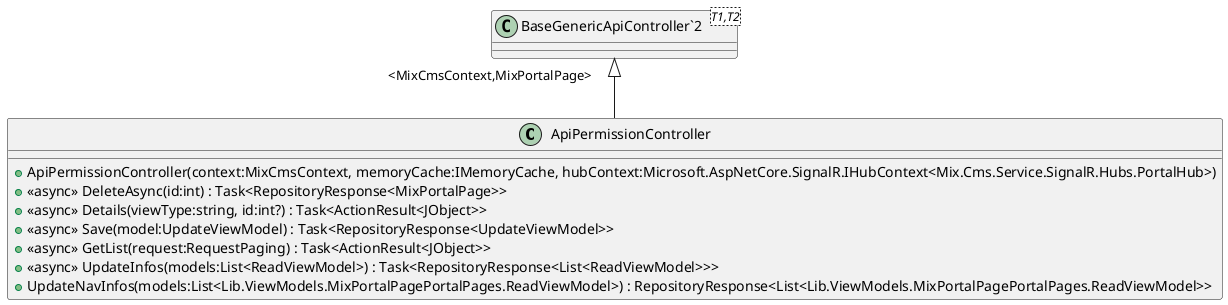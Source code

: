 @startuml
class ApiPermissionController {
    + ApiPermissionController(context:MixCmsContext, memoryCache:IMemoryCache, hubContext:Microsoft.AspNetCore.SignalR.IHubContext<Mix.Cms.Service.SignalR.Hubs.PortalHub>)
    + <<async>> DeleteAsync(id:int) : Task<RepositoryResponse<MixPortalPage>>
    + <<async>> Details(viewType:string, id:int?) : Task<ActionResult<JObject>>
    + <<async>> Save(model:UpdateViewModel) : Task<RepositoryResponse<UpdateViewModel>>
    + <<async>> GetList(request:RequestPaging) : Task<ActionResult<JObject>>
    + <<async>> UpdateInfos(models:List<ReadViewModel>) : Task<RepositoryResponse<List<ReadViewModel>>>
    + UpdateNavInfos(models:List<Lib.ViewModels.MixPortalPagePortalPages.ReadViewModel>) : RepositoryResponse<List<Lib.ViewModels.MixPortalPagePortalPages.ReadViewModel>>
}
class "BaseGenericApiController`2"<T1,T2> {
}
"BaseGenericApiController`2" "<MixCmsContext,MixPortalPage>" <|-- ApiPermissionController
@enduml
